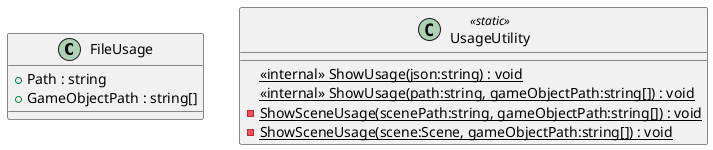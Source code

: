 @startuml
class FileUsage {
    + Path : string
    + GameObjectPath : string[]
}
class UsageUtility <<static>> {
    <<internal>> {static} ShowUsage(json:string) : void
    <<internal>> {static} ShowUsage(path:string, gameObjectPath:string[]) : void
    - {static} ShowSceneUsage(scenePath:string, gameObjectPath:string[]) : void
    - {static} ShowSceneUsage(scene:Scene, gameObjectPath:string[]) : void
}
@enduml
